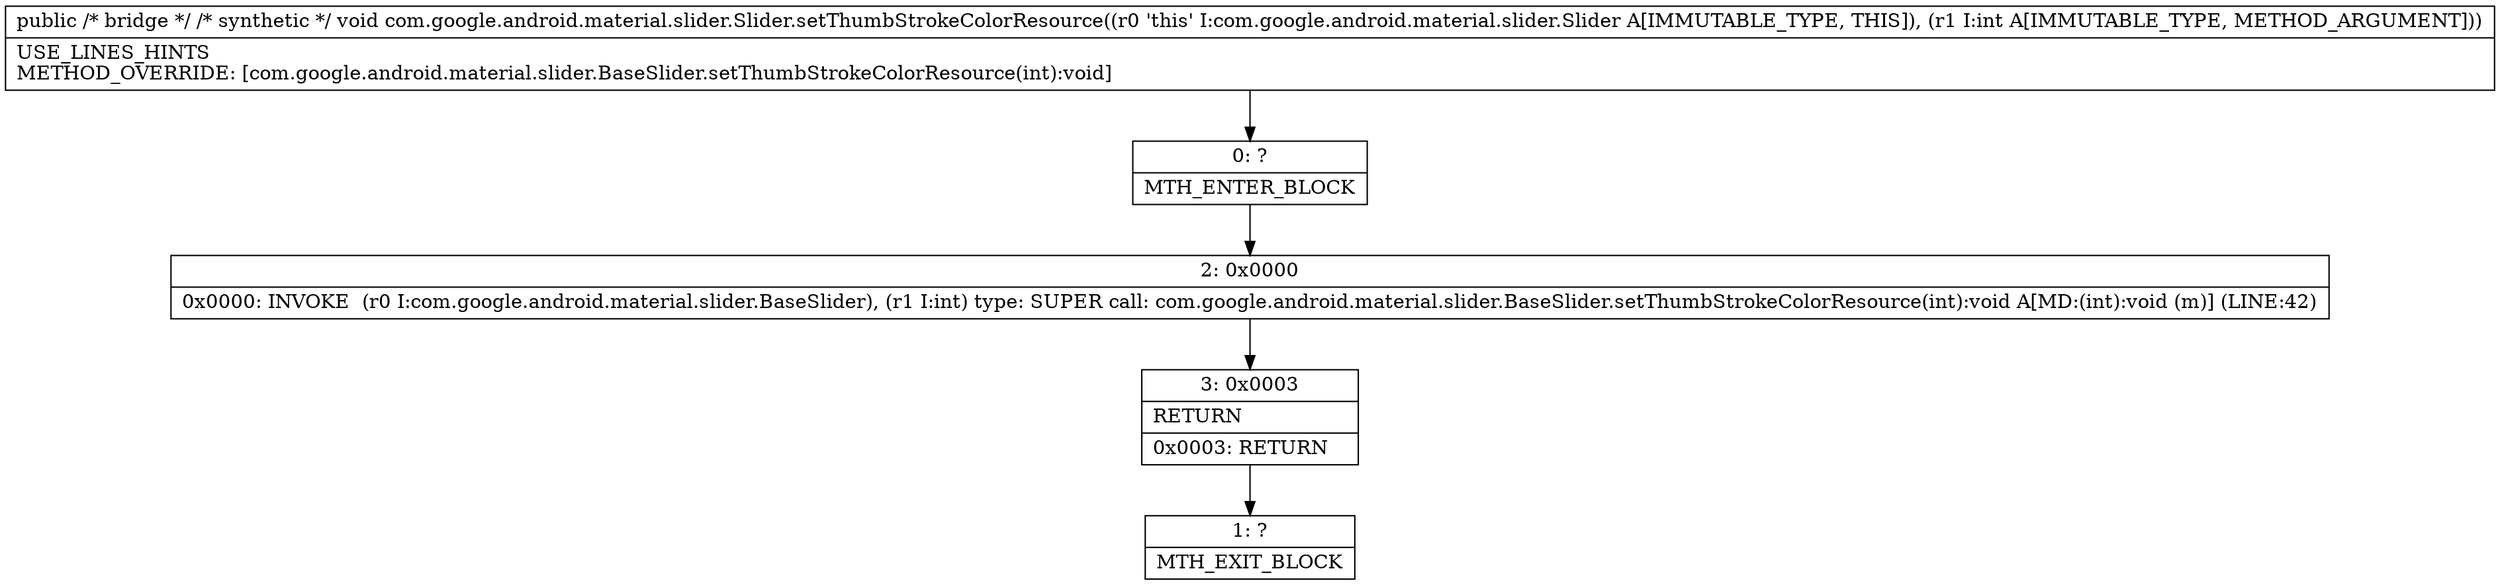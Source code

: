 digraph "CFG forcom.google.android.material.slider.Slider.setThumbStrokeColorResource(I)V" {
Node_0 [shape=record,label="{0\:\ ?|MTH_ENTER_BLOCK\l}"];
Node_2 [shape=record,label="{2\:\ 0x0000|0x0000: INVOKE  (r0 I:com.google.android.material.slider.BaseSlider), (r1 I:int) type: SUPER call: com.google.android.material.slider.BaseSlider.setThumbStrokeColorResource(int):void A[MD:(int):void (m)] (LINE:42)\l}"];
Node_3 [shape=record,label="{3\:\ 0x0003|RETURN\l|0x0003: RETURN   \l}"];
Node_1 [shape=record,label="{1\:\ ?|MTH_EXIT_BLOCK\l}"];
MethodNode[shape=record,label="{public \/* bridge *\/ \/* synthetic *\/ void com.google.android.material.slider.Slider.setThumbStrokeColorResource((r0 'this' I:com.google.android.material.slider.Slider A[IMMUTABLE_TYPE, THIS]), (r1 I:int A[IMMUTABLE_TYPE, METHOD_ARGUMENT]))  | USE_LINES_HINTS\lMETHOD_OVERRIDE: [com.google.android.material.slider.BaseSlider.setThumbStrokeColorResource(int):void]\l}"];
MethodNode -> Node_0;Node_0 -> Node_2;
Node_2 -> Node_3;
Node_3 -> Node_1;
}

